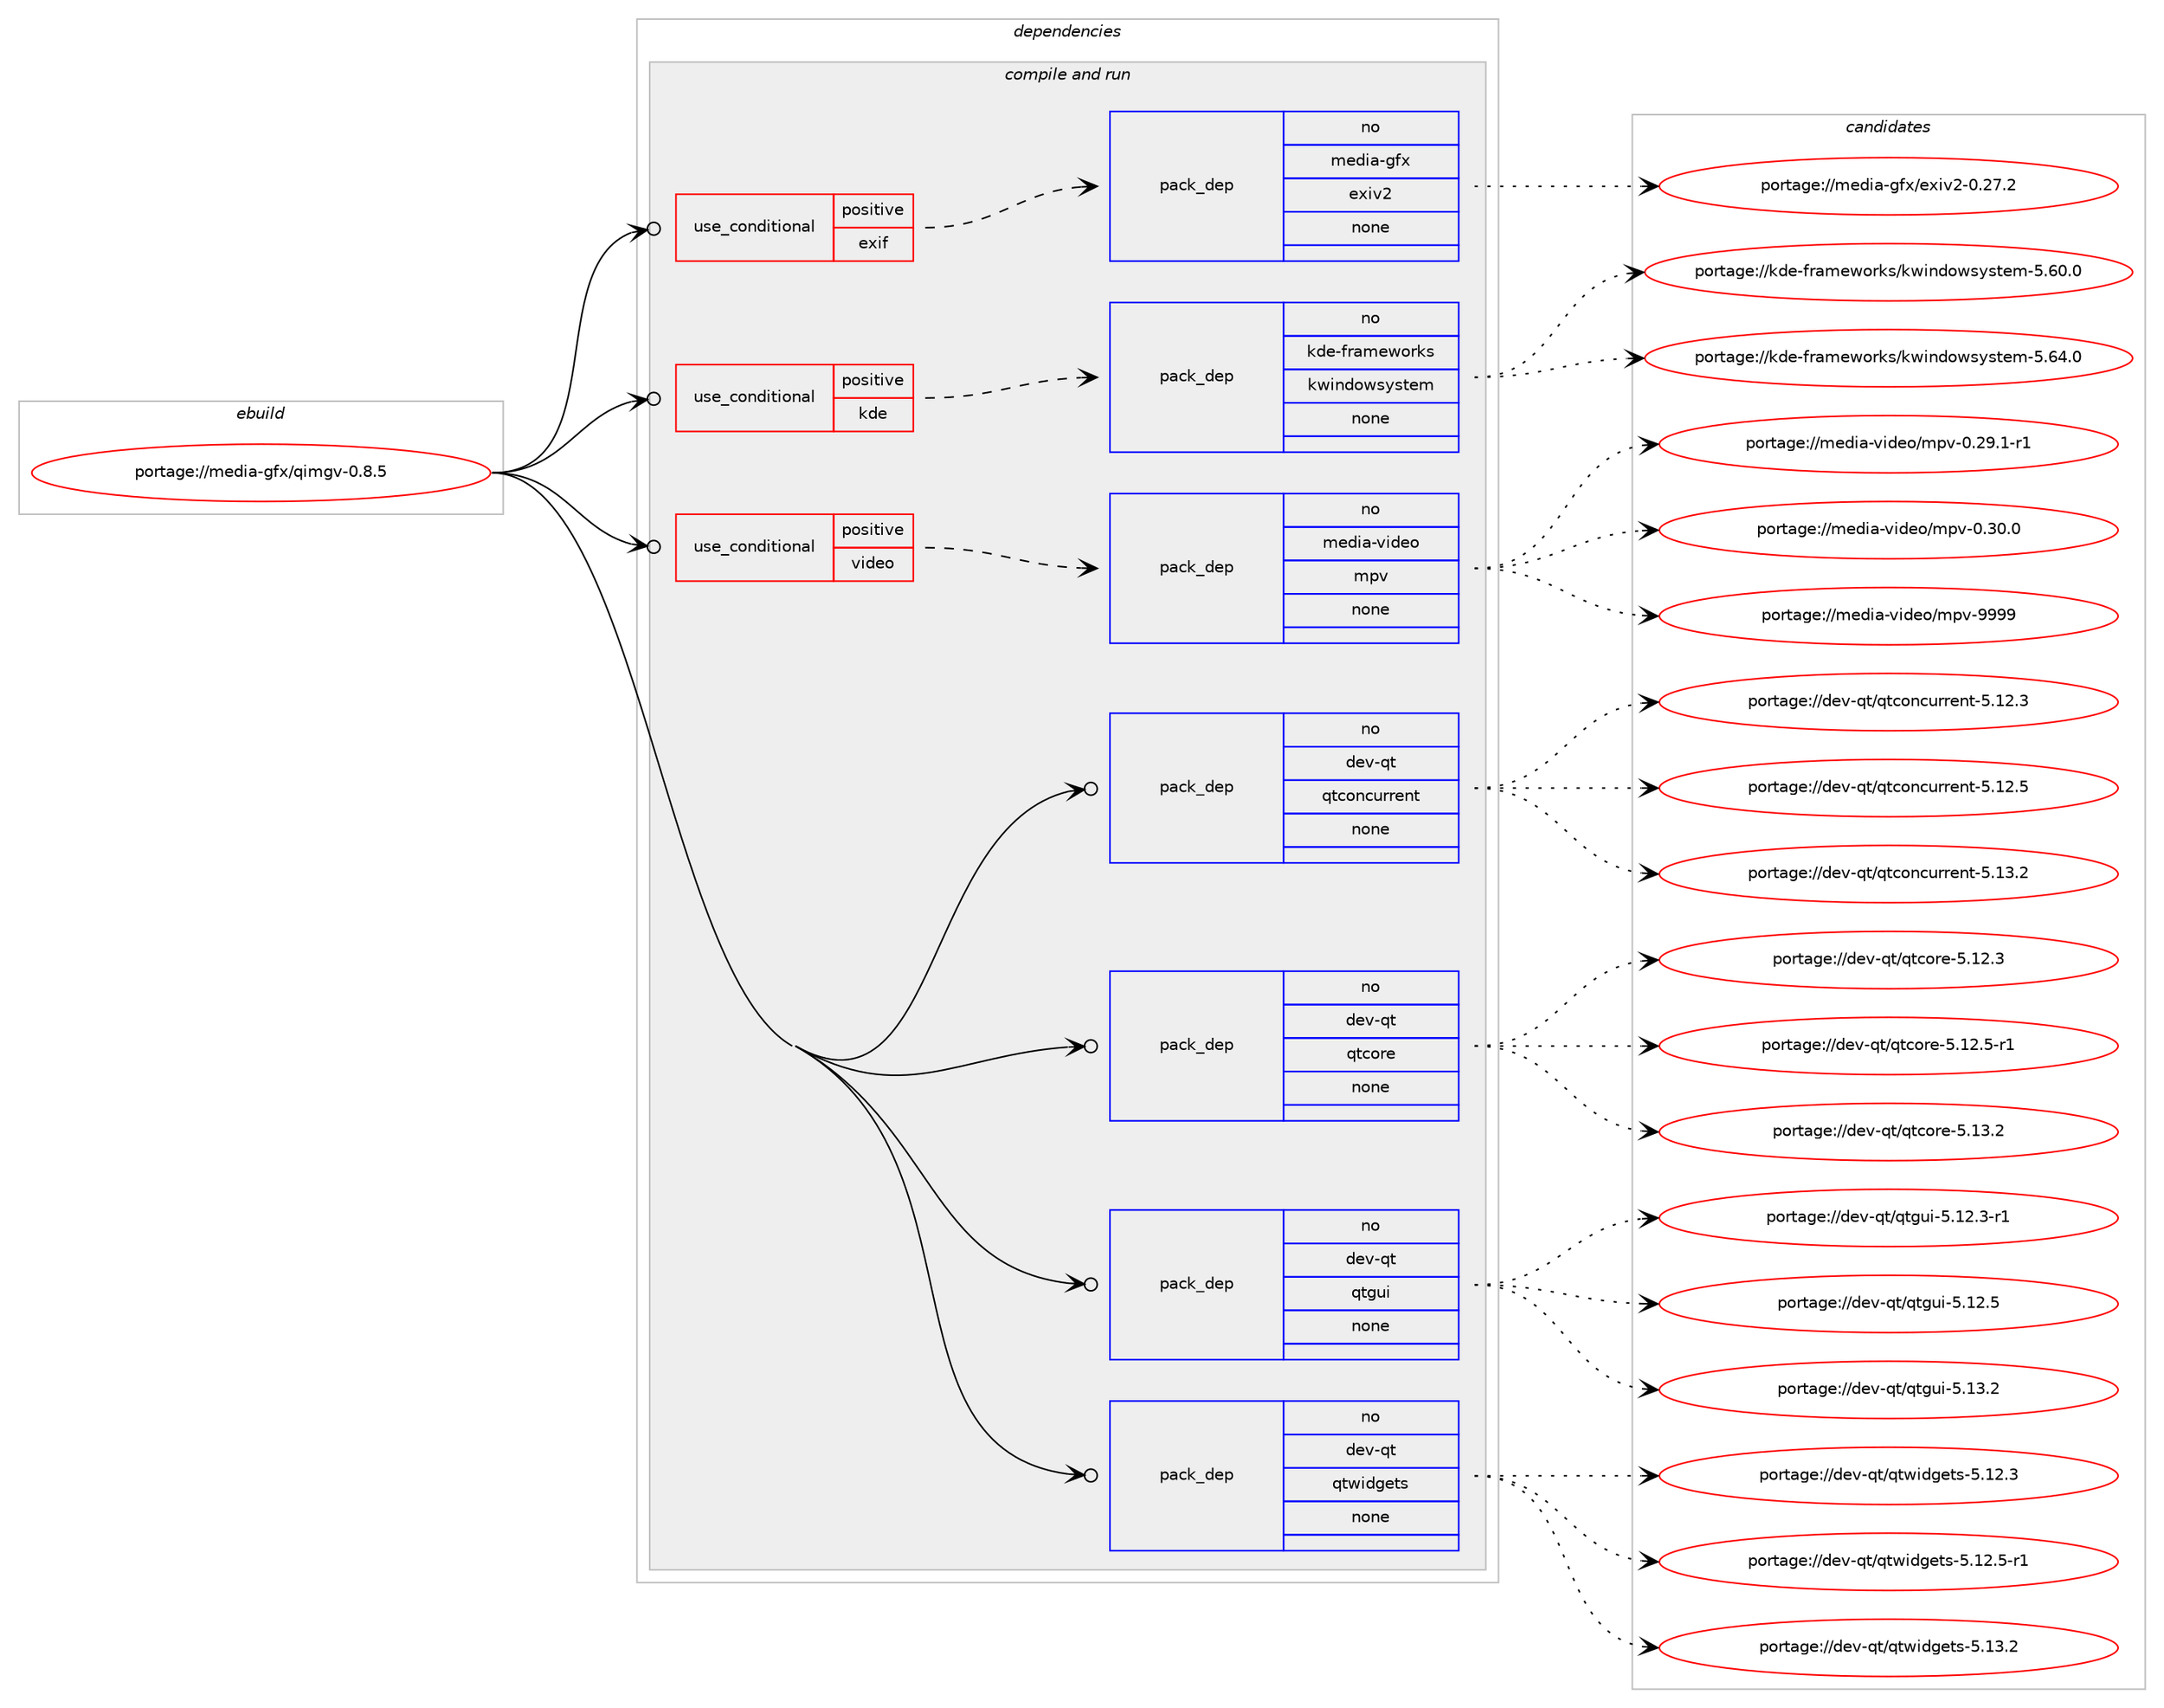 digraph prolog {

# *************
# Graph options
# *************

newrank=true;
concentrate=true;
compound=true;
graph [rankdir=LR,fontname=Helvetica,fontsize=10,ranksep=1.5];#, ranksep=2.5, nodesep=0.2];
edge  [arrowhead=vee];
node  [fontname=Helvetica,fontsize=10];

# **********
# The ebuild
# **********

subgraph cluster_leftcol {
color=gray;
rank=same;
label=<<i>ebuild</i>>;
id [label="portage://media-gfx/qimgv-0.8.5", color=red, width=4, href="../media-gfx/qimgv-0.8.5.svg"];
}

# ****************
# The dependencies
# ****************

subgraph cluster_midcol {
color=gray;
label=<<i>dependencies</i>>;
subgraph cluster_compile {
fillcolor="#eeeeee";
style=filled;
label=<<i>compile</i>>;
}
subgraph cluster_compileandrun {
fillcolor="#eeeeee";
style=filled;
label=<<i>compile and run</i>>;
subgraph cond78938 {
dependency316086 [label=<<TABLE BORDER="0" CELLBORDER="1" CELLSPACING="0" CELLPADDING="4"><TR><TD ROWSPAN="3" CELLPADDING="10">use_conditional</TD></TR><TR><TD>positive</TD></TR><TR><TD>exif</TD></TR></TABLE>>, shape=none, color=red];
subgraph pack232058 {
dependency316087 [label=<<TABLE BORDER="0" CELLBORDER="1" CELLSPACING="0" CELLPADDING="4" WIDTH="220"><TR><TD ROWSPAN="6" CELLPADDING="30">pack_dep</TD></TR><TR><TD WIDTH="110">no</TD></TR><TR><TD>media-gfx</TD></TR><TR><TD>exiv2</TD></TR><TR><TD>none</TD></TR><TR><TD></TD></TR></TABLE>>, shape=none, color=blue];
}
dependency316086:e -> dependency316087:w [weight=20,style="dashed",arrowhead="vee"];
}
id:e -> dependency316086:w [weight=20,style="solid",arrowhead="odotvee"];
subgraph cond78939 {
dependency316088 [label=<<TABLE BORDER="0" CELLBORDER="1" CELLSPACING="0" CELLPADDING="4"><TR><TD ROWSPAN="3" CELLPADDING="10">use_conditional</TD></TR><TR><TD>positive</TD></TR><TR><TD>kde</TD></TR></TABLE>>, shape=none, color=red];
subgraph pack232059 {
dependency316089 [label=<<TABLE BORDER="0" CELLBORDER="1" CELLSPACING="0" CELLPADDING="4" WIDTH="220"><TR><TD ROWSPAN="6" CELLPADDING="30">pack_dep</TD></TR><TR><TD WIDTH="110">no</TD></TR><TR><TD>kde-frameworks</TD></TR><TR><TD>kwindowsystem</TD></TR><TR><TD>none</TD></TR><TR><TD></TD></TR></TABLE>>, shape=none, color=blue];
}
dependency316088:e -> dependency316089:w [weight=20,style="dashed",arrowhead="vee"];
}
id:e -> dependency316088:w [weight=20,style="solid",arrowhead="odotvee"];
subgraph cond78940 {
dependency316090 [label=<<TABLE BORDER="0" CELLBORDER="1" CELLSPACING="0" CELLPADDING="4"><TR><TD ROWSPAN="3" CELLPADDING="10">use_conditional</TD></TR><TR><TD>positive</TD></TR><TR><TD>video</TD></TR></TABLE>>, shape=none, color=red];
subgraph pack232060 {
dependency316091 [label=<<TABLE BORDER="0" CELLBORDER="1" CELLSPACING="0" CELLPADDING="4" WIDTH="220"><TR><TD ROWSPAN="6" CELLPADDING="30">pack_dep</TD></TR><TR><TD WIDTH="110">no</TD></TR><TR><TD>media-video</TD></TR><TR><TD>mpv</TD></TR><TR><TD>none</TD></TR><TR><TD></TD></TR></TABLE>>, shape=none, color=blue];
}
dependency316090:e -> dependency316091:w [weight=20,style="dashed",arrowhead="vee"];
}
id:e -> dependency316090:w [weight=20,style="solid",arrowhead="odotvee"];
subgraph pack232061 {
dependency316092 [label=<<TABLE BORDER="0" CELLBORDER="1" CELLSPACING="0" CELLPADDING="4" WIDTH="220"><TR><TD ROWSPAN="6" CELLPADDING="30">pack_dep</TD></TR><TR><TD WIDTH="110">no</TD></TR><TR><TD>dev-qt</TD></TR><TR><TD>qtconcurrent</TD></TR><TR><TD>none</TD></TR><TR><TD></TD></TR></TABLE>>, shape=none, color=blue];
}
id:e -> dependency316092:w [weight=20,style="solid",arrowhead="odotvee"];
subgraph pack232062 {
dependency316093 [label=<<TABLE BORDER="0" CELLBORDER="1" CELLSPACING="0" CELLPADDING="4" WIDTH="220"><TR><TD ROWSPAN="6" CELLPADDING="30">pack_dep</TD></TR><TR><TD WIDTH="110">no</TD></TR><TR><TD>dev-qt</TD></TR><TR><TD>qtcore</TD></TR><TR><TD>none</TD></TR><TR><TD></TD></TR></TABLE>>, shape=none, color=blue];
}
id:e -> dependency316093:w [weight=20,style="solid",arrowhead="odotvee"];
subgraph pack232063 {
dependency316094 [label=<<TABLE BORDER="0" CELLBORDER="1" CELLSPACING="0" CELLPADDING="4" WIDTH="220"><TR><TD ROWSPAN="6" CELLPADDING="30">pack_dep</TD></TR><TR><TD WIDTH="110">no</TD></TR><TR><TD>dev-qt</TD></TR><TR><TD>qtgui</TD></TR><TR><TD>none</TD></TR><TR><TD></TD></TR></TABLE>>, shape=none, color=blue];
}
id:e -> dependency316094:w [weight=20,style="solid",arrowhead="odotvee"];
subgraph pack232064 {
dependency316095 [label=<<TABLE BORDER="0" CELLBORDER="1" CELLSPACING="0" CELLPADDING="4" WIDTH="220"><TR><TD ROWSPAN="6" CELLPADDING="30">pack_dep</TD></TR><TR><TD WIDTH="110">no</TD></TR><TR><TD>dev-qt</TD></TR><TR><TD>qtwidgets</TD></TR><TR><TD>none</TD></TR><TR><TD></TD></TR></TABLE>>, shape=none, color=blue];
}
id:e -> dependency316095:w [weight=20,style="solid",arrowhead="odotvee"];
}
subgraph cluster_run {
fillcolor="#eeeeee";
style=filled;
label=<<i>run</i>>;
}
}

# **************
# The candidates
# **************

subgraph cluster_choices {
rank=same;
color=gray;
label=<<i>candidates</i>>;

subgraph choice232058 {
color=black;
nodesep=1;
choiceportage1091011001059745103102120471011201051185045484650554650 [label="portage://media-gfx/exiv2-0.27.2", color=red, width=4,href="../media-gfx/exiv2-0.27.2.svg"];
dependency316087:e -> choiceportage1091011001059745103102120471011201051185045484650554650:w [style=dotted,weight="100"];
}
subgraph choice232059 {
color=black;
nodesep=1;
choiceportage10710010145102114971091011191111141071154710711910511010011111911512111511610110945534654484648 [label="portage://kde-frameworks/kwindowsystem-5.60.0", color=red, width=4,href="../kde-frameworks/kwindowsystem-5.60.0.svg"];
choiceportage10710010145102114971091011191111141071154710711910511010011111911512111511610110945534654524648 [label="portage://kde-frameworks/kwindowsystem-5.64.0", color=red, width=4,href="../kde-frameworks/kwindowsystem-5.64.0.svg"];
dependency316089:e -> choiceportage10710010145102114971091011191111141071154710711910511010011111911512111511610110945534654484648:w [style=dotted,weight="100"];
dependency316089:e -> choiceportage10710010145102114971091011191111141071154710711910511010011111911512111511610110945534654524648:w [style=dotted,weight="100"];
}
subgraph choice232060 {
color=black;
nodesep=1;
choiceportage109101100105974511810510010111147109112118454846505746494511449 [label="portage://media-video/mpv-0.29.1-r1", color=red, width=4,href="../media-video/mpv-0.29.1-r1.svg"];
choiceportage10910110010597451181051001011114710911211845484651484648 [label="portage://media-video/mpv-0.30.0", color=red, width=4,href="../media-video/mpv-0.30.0.svg"];
choiceportage1091011001059745118105100101111471091121184557575757 [label="portage://media-video/mpv-9999", color=red, width=4,href="../media-video/mpv-9999.svg"];
dependency316091:e -> choiceportage109101100105974511810510010111147109112118454846505746494511449:w [style=dotted,weight="100"];
dependency316091:e -> choiceportage10910110010597451181051001011114710911211845484651484648:w [style=dotted,weight="100"];
dependency316091:e -> choiceportage1091011001059745118105100101111471091121184557575757:w [style=dotted,weight="100"];
}
subgraph choice232061 {
color=black;
nodesep=1;
choiceportage1001011184511311647113116991111109911711411410111011645534649504651 [label="portage://dev-qt/qtconcurrent-5.12.3", color=red, width=4,href="../dev-qt/qtconcurrent-5.12.3.svg"];
choiceportage1001011184511311647113116991111109911711411410111011645534649504653 [label="portage://dev-qt/qtconcurrent-5.12.5", color=red, width=4,href="../dev-qt/qtconcurrent-5.12.5.svg"];
choiceportage1001011184511311647113116991111109911711411410111011645534649514650 [label="portage://dev-qt/qtconcurrent-5.13.2", color=red, width=4,href="../dev-qt/qtconcurrent-5.13.2.svg"];
dependency316092:e -> choiceportage1001011184511311647113116991111109911711411410111011645534649504651:w [style=dotted,weight="100"];
dependency316092:e -> choiceportage1001011184511311647113116991111109911711411410111011645534649504653:w [style=dotted,weight="100"];
dependency316092:e -> choiceportage1001011184511311647113116991111109911711411410111011645534649514650:w [style=dotted,weight="100"];
}
subgraph choice232062 {
color=black;
nodesep=1;
choiceportage10010111845113116471131169911111410145534649504651 [label="portage://dev-qt/qtcore-5.12.3", color=red, width=4,href="../dev-qt/qtcore-5.12.3.svg"];
choiceportage100101118451131164711311699111114101455346495046534511449 [label="portage://dev-qt/qtcore-5.12.5-r1", color=red, width=4,href="../dev-qt/qtcore-5.12.5-r1.svg"];
choiceportage10010111845113116471131169911111410145534649514650 [label="portage://dev-qt/qtcore-5.13.2", color=red, width=4,href="../dev-qt/qtcore-5.13.2.svg"];
dependency316093:e -> choiceportage10010111845113116471131169911111410145534649504651:w [style=dotted,weight="100"];
dependency316093:e -> choiceportage100101118451131164711311699111114101455346495046534511449:w [style=dotted,weight="100"];
dependency316093:e -> choiceportage10010111845113116471131169911111410145534649514650:w [style=dotted,weight="100"];
}
subgraph choice232063 {
color=black;
nodesep=1;
choiceportage1001011184511311647113116103117105455346495046514511449 [label="portage://dev-qt/qtgui-5.12.3-r1", color=red, width=4,href="../dev-qt/qtgui-5.12.3-r1.svg"];
choiceportage100101118451131164711311610311710545534649504653 [label="portage://dev-qt/qtgui-5.12.5", color=red, width=4,href="../dev-qt/qtgui-5.12.5.svg"];
choiceportage100101118451131164711311610311710545534649514650 [label="portage://dev-qt/qtgui-5.13.2", color=red, width=4,href="../dev-qt/qtgui-5.13.2.svg"];
dependency316094:e -> choiceportage1001011184511311647113116103117105455346495046514511449:w [style=dotted,weight="100"];
dependency316094:e -> choiceportage100101118451131164711311610311710545534649504653:w [style=dotted,weight="100"];
dependency316094:e -> choiceportage100101118451131164711311610311710545534649514650:w [style=dotted,weight="100"];
}
subgraph choice232064 {
color=black;
nodesep=1;
choiceportage100101118451131164711311611910510010310111611545534649504651 [label="portage://dev-qt/qtwidgets-5.12.3", color=red, width=4,href="../dev-qt/qtwidgets-5.12.3.svg"];
choiceportage1001011184511311647113116119105100103101116115455346495046534511449 [label="portage://dev-qt/qtwidgets-5.12.5-r1", color=red, width=4,href="../dev-qt/qtwidgets-5.12.5-r1.svg"];
choiceportage100101118451131164711311611910510010310111611545534649514650 [label="portage://dev-qt/qtwidgets-5.13.2", color=red, width=4,href="../dev-qt/qtwidgets-5.13.2.svg"];
dependency316095:e -> choiceportage100101118451131164711311611910510010310111611545534649504651:w [style=dotted,weight="100"];
dependency316095:e -> choiceportage1001011184511311647113116119105100103101116115455346495046534511449:w [style=dotted,weight="100"];
dependency316095:e -> choiceportage100101118451131164711311611910510010310111611545534649514650:w [style=dotted,weight="100"];
}
}

}
